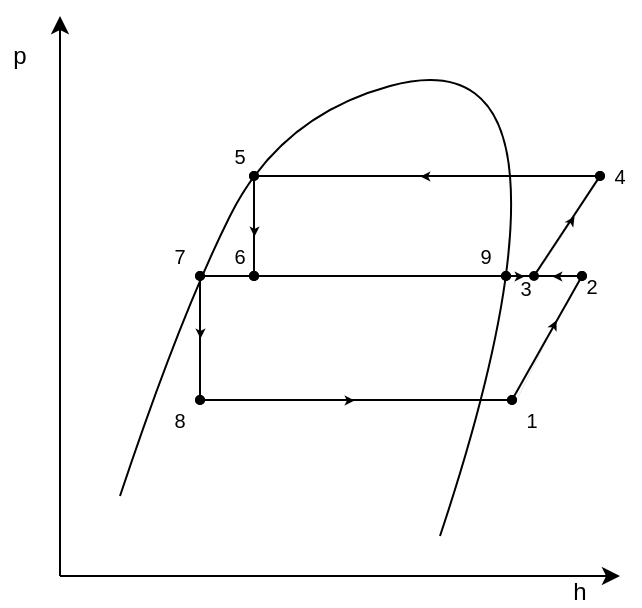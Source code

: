 <mxfile version="17.4.6" type="github">
  <diagram id="wVtlZo8cVKPB0jHUhsLX" name="Page-1">
    <mxGraphModel dx="979" dy="516" grid="1" gridSize="10" guides="1" tooltips="1" connect="1" arrows="1" fold="1" page="1" pageScale="1" pageWidth="350" pageHeight="350" math="0" shadow="0">
      <root>
        <mxCell id="0" />
        <mxCell id="1" parent="0" />
        <mxCell id="JLO5sq69580xviN0e8U7-1" value="" style="endArrow=classic;html=1;rounded=0;" parent="1" edge="1">
          <mxGeometry width="50" height="50" relative="1" as="geometry">
            <mxPoint x="40" y="308" as="sourcePoint" />
            <mxPoint x="40" y="28" as="targetPoint" />
          </mxGeometry>
        </mxCell>
        <mxCell id="JLO5sq69580xviN0e8U7-2" value="" style="endArrow=classic;html=1;rounded=0;" parent="1" edge="1">
          <mxGeometry width="50" height="50" relative="1" as="geometry">
            <mxPoint x="40" y="308" as="sourcePoint" />
            <mxPoint x="320" y="308" as="targetPoint" />
          </mxGeometry>
        </mxCell>
        <mxCell id="JLO5sq69580xviN0e8U7-3" value="h" style="text;html=1;strokeColor=none;fillColor=none;align=center;verticalAlign=middle;whiteSpace=wrap;rounded=0;" parent="1" vertex="1">
          <mxGeometry x="290" y="308" width="20" height="15" as="geometry" />
        </mxCell>
        <mxCell id="JLO5sq69580xviN0e8U7-4" value="p" style="text;html=1;strokeColor=none;fillColor=none;align=center;verticalAlign=middle;whiteSpace=wrap;rounded=0;" parent="1" vertex="1">
          <mxGeometry x="10" y="38" width="20" height="20" as="geometry" />
        </mxCell>
        <mxCell id="JLO5sq69580xviN0e8U7-7" value="" style="curved=1;endArrow=none;html=1;rounded=0;endFill=0;" parent="1" edge="1">
          <mxGeometry width="50" height="50" relative="1" as="geometry">
            <mxPoint x="70" y="268" as="sourcePoint" />
            <mxPoint x="230" y="288" as="targetPoint" />
            <Array as="points">
              <mxPoint x="100" y="178" />
              <mxPoint x="150" y="78" />
              <mxPoint x="260" y="48" />
              <mxPoint x="270" y="168" />
            </Array>
          </mxGeometry>
        </mxCell>
        <mxCell id="JLO5sq69580xviN0e8U7-8" value="" style="endArrow=oval;html=1;rounded=0;curved=1;endFill=1;startArrow=oval;startFill=1;endSize=4;startSize=4;" parent="1" edge="1">
          <mxGeometry width="50" height="50" relative="1" as="geometry">
            <mxPoint x="137" y="108" as="sourcePoint" />
            <mxPoint x="310" y="108" as="targetPoint" />
          </mxGeometry>
        </mxCell>
        <mxCell id="JLO5sq69580xviN0e8U7-10" value="" style="endArrow=oval;html=1;rounded=0;endFill=1;startArrow=oval;startFill=1;endSize=4;startSize=4;strokeColor=none;" parent="1" edge="1">
          <mxGeometry width="50" height="50" relative="1" as="geometry">
            <mxPoint x="137" y="108" as="sourcePoint" />
            <mxPoint x="137" y="158" as="targetPoint" />
          </mxGeometry>
        </mxCell>
        <mxCell id="JLO5sq69580xviN0e8U7-11" value="" style="endArrow=oval;html=1;rounded=0;curved=1;endFill=1;startArrow=oval;startFill=1;endSize=4;startSize=4;" parent="1" edge="1">
          <mxGeometry width="50" height="50" relative="1" as="geometry">
            <mxPoint x="137" y="158" as="sourcePoint" />
            <mxPoint x="263" y="158" as="targetPoint" />
          </mxGeometry>
        </mxCell>
        <mxCell id="JLO5sq69580xviN0e8U7-12" value="" style="endArrow=oval;html=1;rounded=0;curved=1;endFill=1;startArrow=oval;startFill=1;endSize=4;startSize=4;" parent="1" edge="1">
          <mxGeometry width="50" height="50" relative="1" as="geometry">
            <mxPoint x="277" y="158" as="sourcePoint" />
            <mxPoint x="310" y="108" as="targetPoint" />
          </mxGeometry>
        </mxCell>
        <mxCell id="JLO5sq69580xviN0e8U7-13" value="" style="endArrow=oval;html=1;rounded=0;curved=1;endFill=1;startArrow=oval;startFill=1;endSize=4;startSize=4;" parent="1" edge="1">
          <mxGeometry width="50" height="50" relative="1" as="geometry">
            <mxPoint x="110" y="158" as="sourcePoint" />
            <mxPoint x="137" y="158" as="targetPoint" />
          </mxGeometry>
        </mxCell>
        <mxCell id="JLO5sq69580xviN0e8U7-14" value="" style="endArrow=oval;html=1;rounded=0;curved=1;endFill=1;startArrow=oval;startFill=1;endSize=4;startSize=4;" parent="1" edge="1">
          <mxGeometry width="50" height="50" relative="1" as="geometry">
            <mxPoint x="110" y="158" as="sourcePoint" />
            <mxPoint x="110" y="220" as="targetPoint" />
          </mxGeometry>
        </mxCell>
        <mxCell id="JLO5sq69580xviN0e8U7-15" value="" style="endArrow=oval;html=1;rounded=0;curved=1;endFill=1;startArrow=oval;startFill=1;endSize=4;startSize=4;exitX=1;exitY=0;exitDx=0;exitDy=0;entryX=0;entryY=0;entryDx=0;entryDy=0;" parent="1" edge="1" target="JLO5sq69580xviN0e8U7-28" source="JLO5sq69580xviN0e8U7-27">
          <mxGeometry width="50" height="50" relative="1" as="geometry">
            <mxPoint x="120" y="220" as="sourcePoint" />
            <mxPoint x="270" y="220" as="targetPoint" />
          </mxGeometry>
        </mxCell>
        <mxCell id="JLO5sq69580xviN0e8U7-16" value="" style="endArrow=oval;html=1;rounded=0;curved=1;endFill=1;startArrow=oval;startFill=1;endSize=4;startSize=4;entryX=0;entryY=0;entryDx=0;entryDy=0;exitX=0;exitY=0;exitDx=0;exitDy=0;" parent="1" edge="1" target="JLO5sq69580xviN0e8U7-28" source="1nSpGoEsSz3DjFr-65xk-3">
          <mxGeometry width="50" height="50" relative="1" as="geometry">
            <mxPoint x="300" y="158" as="sourcePoint" />
            <mxPoint x="270" y="220" as="targetPoint" />
          </mxGeometry>
        </mxCell>
        <mxCell id="JLO5sq69580xviN0e8U7-17" value="" style="endArrow=oval;html=1;rounded=0;curved=1;endFill=1;startArrow=oval;startFill=1;endSize=4;startSize=4;exitX=0;exitY=0;exitDx=0;exitDy=0;" parent="1" edge="1" source="1nSpGoEsSz3DjFr-65xk-3">
          <mxGeometry width="50" height="50" relative="1" as="geometry">
            <mxPoint x="300" y="158" as="sourcePoint" />
            <mxPoint x="263" y="158" as="targetPoint" />
          </mxGeometry>
        </mxCell>
        <mxCell id="JLO5sq69580xviN0e8U7-18" value="" style="endArrow=classic;html=1;rounded=0;endSize=5;strokeWidth=0;" parent="1" edge="1">
          <mxGeometry width="50" height="50" relative="1" as="geometry">
            <mxPoint x="240" y="108" as="sourcePoint" />
            <mxPoint x="220" y="108" as="targetPoint" />
          </mxGeometry>
        </mxCell>
        <mxCell id="JLO5sq69580xviN0e8U7-19" value="" style="endArrow=classic;html=1;rounded=0;endSize=5;strokeWidth=0;" parent="1" edge="1">
          <mxGeometry width="50" height="50" relative="1" as="geometry">
            <mxPoint x="137" y="117" as="sourcePoint" />
            <mxPoint x="137" y="138" as="targetPoint" />
          </mxGeometry>
        </mxCell>
        <mxCell id="JLO5sq69580xviN0e8U7-20" value="" style="endArrow=oval;html=1;rounded=0;curved=1;endFill=1;startArrow=oval;startFill=1;endSize=4;startSize=4;" parent="1" edge="1">
          <mxGeometry width="50" height="50" relative="1" as="geometry">
            <mxPoint x="137" y="158" as="sourcePoint" />
            <mxPoint x="137" y="108" as="targetPoint" />
          </mxGeometry>
        </mxCell>
        <mxCell id="JLO5sq69580xviN0e8U7-22" value="" style="endArrow=classic;html=1;rounded=0;endSize=5;strokeWidth=0;" parent="1" edge="1">
          <mxGeometry width="50" height="50" relative="1" as="geometry">
            <mxPoint x="110" y="168.0" as="sourcePoint" />
            <mxPoint x="110" y="189" as="targetPoint" />
          </mxGeometry>
        </mxCell>
        <mxCell id="JLO5sq69580xviN0e8U7-23" value="" style="endArrow=classic;html=1;rounded=0;endSize=5;strokeWidth=0;" parent="1" edge="1">
          <mxGeometry width="50" height="50" relative="1" as="geometry">
            <mxPoint x="170" y="220" as="sourcePoint" />
            <mxPoint x="187" y="220" as="targetPoint" />
          </mxGeometry>
        </mxCell>
        <mxCell id="JLO5sq69580xviN0e8U7-24" value="" style="endArrow=classic;html=1;rounded=0;endSize=5;strokeWidth=0;exitX=0;exitY=0;exitDx=0;exitDy=0;" parent="1" edge="1">
          <mxGeometry width="50" height="50" relative="1" as="geometry">
            <mxPoint x="268.0" y="220" as="sourcePoint" />
            <mxPoint x="288" y="180" as="targetPoint" />
          </mxGeometry>
        </mxCell>
        <mxCell id="JLO5sq69580xviN0e8U7-26" value="" style="endArrow=classic;html=1;rounded=0;endSize=5;strokeWidth=0;" parent="1" edge="1">
          <mxGeometry width="50" height="50" relative="1" as="geometry">
            <mxPoint x="282" y="151" as="sourcePoint" />
            <mxPoint x="297" y="128" as="targetPoint" />
          </mxGeometry>
        </mxCell>
        <mxCell id="JLO5sq69580xviN0e8U7-27" value="&lt;font style=&quot;font-size: 10px&quot;&gt;8&lt;/font&gt;" style="text;html=1;strokeColor=none;fillColor=none;align=center;verticalAlign=middle;whiteSpace=wrap;rounded=0;" parent="1" vertex="1">
          <mxGeometry x="90" y="220" width="20" height="20" as="geometry" />
        </mxCell>
        <mxCell id="JLO5sq69580xviN0e8U7-28" value="&lt;font style=&quot;font-size: 10px&quot;&gt;1&lt;/font&gt;" style="text;html=1;strokeColor=none;fillColor=none;align=center;verticalAlign=middle;whiteSpace=wrap;rounded=0;" parent="1" vertex="1">
          <mxGeometry x="266" y="220" width="20" height="20" as="geometry" />
        </mxCell>
        <mxCell id="JLO5sq69580xviN0e8U7-30" value="&lt;font style=&quot;font-size: 10px&quot;&gt;9&lt;/font&gt;" style="text;html=1;strokeColor=none;fillColor=none;align=center;verticalAlign=middle;whiteSpace=wrap;rounded=0;" parent="1" vertex="1">
          <mxGeometry x="247" y="141.5" width="12" height="13" as="geometry" />
        </mxCell>
        <mxCell id="JLO5sq69580xviN0e8U7-33" value="&lt;font style=&quot;font-size: 10px&quot;&gt;4&lt;/font&gt;" style="text;html=1;strokeColor=none;fillColor=none;align=center;verticalAlign=middle;whiteSpace=wrap;rounded=0;" parent="1" vertex="1">
          <mxGeometry x="310" y="98" width="20" height="20" as="geometry" />
        </mxCell>
        <mxCell id="JLO5sq69580xviN0e8U7-34" value="&lt;font style=&quot;font-size: 10px&quot;&gt;5&lt;/font&gt;" style="text;html=1;strokeColor=none;fillColor=none;align=center;verticalAlign=middle;whiteSpace=wrap;rounded=0;" parent="1" vertex="1">
          <mxGeometry x="120" y="88" width="20" height="20" as="geometry" />
        </mxCell>
        <mxCell id="JLO5sq69580xviN0e8U7-35" value="&lt;font style=&quot;font-size: 10px&quot;&gt;6&lt;/font&gt;" style="text;html=1;strokeColor=none;fillColor=none;align=center;verticalAlign=middle;whiteSpace=wrap;rounded=0;" parent="1" vertex="1">
          <mxGeometry x="120" y="138" width="20" height="20" as="geometry" />
        </mxCell>
        <mxCell id="JLO5sq69580xviN0e8U7-36" value="&lt;font style=&quot;font-size: 10px&quot;&gt;7&lt;/font&gt;" style="text;html=1;strokeColor=none;fillColor=none;align=center;verticalAlign=middle;whiteSpace=wrap;rounded=0;" parent="1" vertex="1">
          <mxGeometry x="90" y="138" width="20" height="20" as="geometry" />
        </mxCell>
        <mxCell id="1nSpGoEsSz3DjFr-65xk-3" value="&lt;font style=&quot;font-size: 10px&quot;&gt;2&lt;/font&gt;" style="text;html=1;strokeColor=none;fillColor=none;align=center;verticalAlign=middle;whiteSpace=wrap;rounded=0;" parent="1" vertex="1">
          <mxGeometry x="301" y="158" width="10" height="10" as="geometry" />
        </mxCell>
        <mxCell id="mcuxGvP8ZtwSKULLHQHJ-1" value="&lt;font style=&quot;font-size: 10px&quot;&gt;3&lt;/font&gt;" style="text;html=1;strokeColor=none;fillColor=none;align=center;verticalAlign=middle;whiteSpace=wrap;rounded=0;" parent="1" vertex="1">
          <mxGeometry x="267" y="157" width="12" height="13" as="geometry" />
        </mxCell>
        <mxCell id="mcuxGvP8ZtwSKULLHQHJ-2" value="" style="endArrow=classic;html=1;rounded=0;endSize=5;strokeWidth=0;" parent="1" edge="1">
          <mxGeometry width="50" height="50" relative="1" as="geometry">
            <mxPoint x="286" y="158" as="sourcePoint" />
            <mxPoint x="286" y="158" as="targetPoint" />
            <Array as="points">
              <mxPoint x="296" y="158.09" />
            </Array>
          </mxGeometry>
        </mxCell>
        <mxCell id="mcuxGvP8ZtwSKULLHQHJ-4" value="" style="endArrow=classic;html=1;rounded=0;endSize=5;strokeWidth=0;" parent="1" edge="1">
          <mxGeometry width="50" height="50" relative="1" as="geometry">
            <mxPoint x="263" y="158" as="sourcePoint" />
            <mxPoint x="272" y="158.0" as="targetPoint" />
          </mxGeometry>
        </mxCell>
      </root>
    </mxGraphModel>
  </diagram>
</mxfile>
